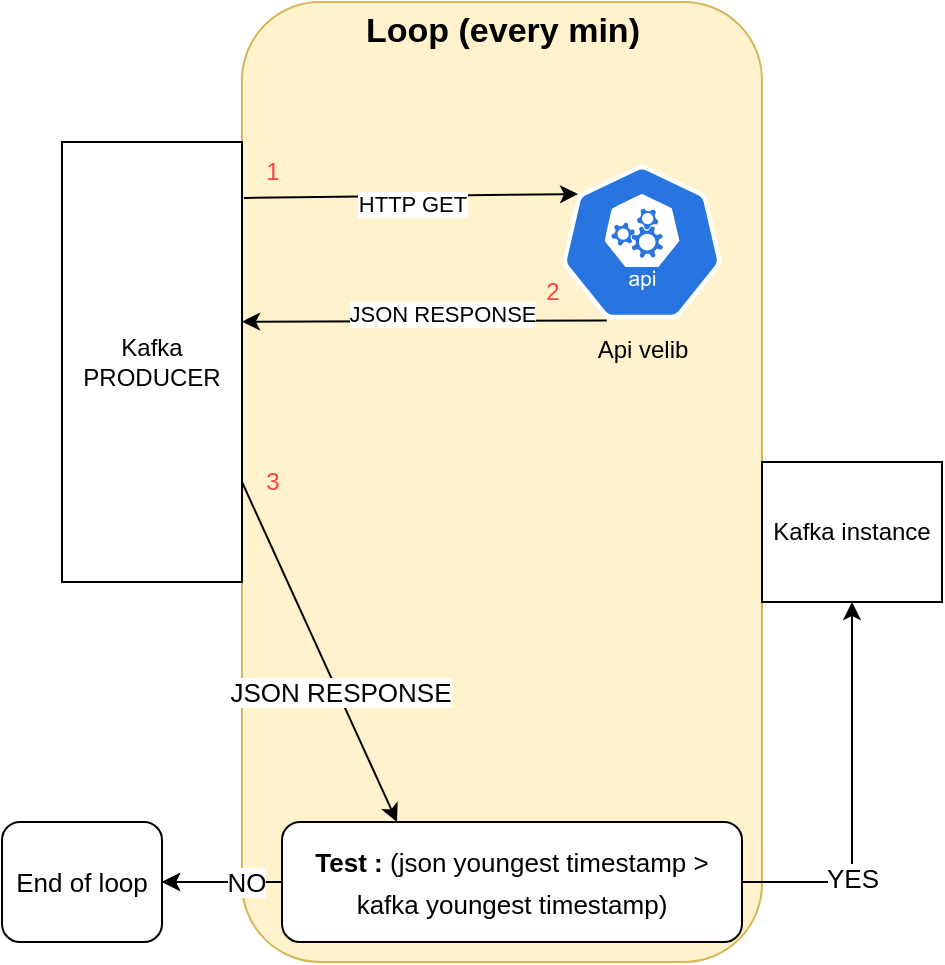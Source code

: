<mxfile version="20.8.13" type="github"><diagram name="Page-1" id="VbNA3riyBiIgsSvw0oge"><mxGraphModel dx="1026" dy="696" grid="1" gridSize="10" guides="1" tooltips="1" connect="1" arrows="1" fold="1" page="1" pageScale="1" pageWidth="827" pageHeight="1169" math="0" shadow="0"><root><mxCell id="0"/><mxCell id="1" parent="0"/><mxCell id="0prQu3RbLBqm5UqYHzIN-27" value="" style="group" vertex="1" connectable="0" parent="1"><mxGeometry x="140" y="140" width="260" height="480" as="geometry"/></mxCell><mxCell id="0prQu3RbLBqm5UqYHzIN-25" value="" style="rounded=1;whiteSpace=wrap;html=1;fillColor=#fff2cc;strokeColor=#d6b656;" vertex="1" parent="0prQu3RbLBqm5UqYHzIN-27"><mxGeometry width="260" height="480" as="geometry"/></mxCell><mxCell id="0prQu3RbLBqm5UqYHzIN-26" value="&lt;font style=&quot;font-size: 17px;&quot;&gt;&lt;b&gt;Loop (every min)&lt;/b&gt;&lt;/font&gt;" style="text;html=1;align=center;verticalAlign=middle;resizable=0;points=[];autosize=1;strokeColor=none;fillColor=none;fontColor=#000000;" vertex="1" parent="0prQu3RbLBqm5UqYHzIN-27"><mxGeometry x="50" width="160" height="30" as="geometry"/></mxCell><mxCell id="0prQu3RbLBqm5UqYHzIN-1" value="Api velib&lt;br&gt;" style="sketch=0;html=1;dashed=0;whitespace=wrap;fillColor=#2875E2;strokeColor=#ffffff;points=[[0.005,0.63,0],[0.1,0.2,0],[0.9,0.2,0],[0.5,0,0],[0.995,0.63,0],[0.72,0.99,0],[0.5,1,0],[0.28,0.99,0]];verticalLabelPosition=bottom;align=center;verticalAlign=top;shape=mxgraph.kubernetes.icon;prIcon=api" vertex="1" parent="0prQu3RbLBqm5UqYHzIN-27"><mxGeometry x="160" y="80" width="80" height="80" as="geometry"/></mxCell><mxCell id="0prQu3RbLBqm5UqYHzIN-20" value="" style="endArrow=classic;html=1;rounded=0;fontColor=#000000;entryX=0;entryY=0.333;entryDx=0;entryDy=0;exitX=0.28;exitY=0.99;exitDx=0;exitDy=0;exitPerimeter=0;entryPerimeter=0;" edge="1" parent="0prQu3RbLBqm5UqYHzIN-27" source="0prQu3RbLBqm5UqYHzIN-1" target="0prQu3RbLBqm5UqYHzIN-25"><mxGeometry width="50" height="50" relative="1" as="geometry"><mxPoint x="250" y="330" as="sourcePoint"/><mxPoint x="10" y="180" as="targetPoint"/></mxGeometry></mxCell><mxCell id="0prQu3RbLBqm5UqYHzIN-21" value="JSON RESPONSE" style="edgeLabel;html=1;align=center;verticalAlign=middle;resizable=0;points=[];fontColor=#000000;" vertex="1" connectable="0" parent="0prQu3RbLBqm5UqYHzIN-20"><mxGeometry x="-0.091" y="-4" relative="1" as="geometry"><mxPoint as="offset"/></mxGeometry></mxCell><mxCell id="0prQu3RbLBqm5UqYHzIN-11" value="&lt;font color=&quot;#ff4040&quot;&gt;1&lt;/font&gt;" style="text;html=1;align=center;verticalAlign=middle;resizable=0;points=[];autosize=1;strokeColor=none;fillColor=none;" vertex="1" parent="0prQu3RbLBqm5UqYHzIN-27"><mxGeometry y="70" width="30" height="30" as="geometry"/></mxCell><mxCell id="0prQu3RbLBqm5UqYHzIN-22" value="&lt;font color=&quot;#ff4040&quot;&gt;2&lt;/font&gt;" style="text;html=1;align=center;verticalAlign=middle;resizable=0;points=[];autosize=1;strokeColor=none;fillColor=none;" vertex="1" parent="0prQu3RbLBqm5UqYHzIN-27"><mxGeometry x="140" y="130" width="30" height="30" as="geometry"/></mxCell><mxCell id="0prQu3RbLBqm5UqYHzIN-23" value="&lt;font color=&quot;#ff4040&quot;&gt;3&lt;/font&gt;" style="text;html=1;align=center;verticalAlign=middle;resizable=0;points=[];autosize=1;strokeColor=none;fillColor=none;" vertex="1" parent="0prQu3RbLBqm5UqYHzIN-27"><mxGeometry y="225" width="30" height="30" as="geometry"/></mxCell><mxCell id="0prQu3RbLBqm5UqYHzIN-4" value="" style="endArrow=classic;html=1;rounded=0;entryX=0.1;entryY=0.2;entryDx=0;entryDy=0;entryPerimeter=0;exitX=1.011;exitY=0.127;exitDx=0;exitDy=0;exitPerimeter=0;" edge="1" parent="1" source="0prQu3RbLBqm5UqYHzIN-18" target="0prQu3RbLBqm5UqYHzIN-1"><mxGeometry width="50" height="50" relative="1" as="geometry"><mxPoint x="180" y="200" as="sourcePoint"/><mxPoint x="290" y="284" as="targetPoint"/></mxGeometry></mxCell><mxCell id="0prQu3RbLBqm5UqYHzIN-5" value="HTTP GET" style="edgeLabel;html=1;align=center;verticalAlign=middle;resizable=0;points=[];" vertex="1" connectable="0" parent="0prQu3RbLBqm5UqYHzIN-4"><mxGeometry x="0.006" y="-4" relative="1" as="geometry"><mxPoint as="offset"/></mxGeometry></mxCell><mxCell id="0prQu3RbLBqm5UqYHzIN-6" value="Kafka instance" style="whiteSpace=wrap;html=1;" vertex="1" parent="1"><mxGeometry x="400" y="370" width="90" height="70" as="geometry"/></mxCell><mxCell id="0prQu3RbLBqm5UqYHzIN-18" value="Kafka PRODUCER" style="whiteSpace=wrap;html=1;fontColor=#000000;" vertex="1" parent="1"><mxGeometry x="50" y="210" width="90" height="220" as="geometry"/></mxCell><mxCell id="0prQu3RbLBqm5UqYHzIN-28" value="" style="endArrow=classic;html=1;rounded=0;fontSize=17;fontColor=#000000;entryX=0.25;entryY=0;entryDx=0;entryDy=0;exitX=0;exitY=0.5;exitDx=0;exitDy=0;" edge="1" parent="1" source="0prQu3RbLBqm5UqYHzIN-25" target="0prQu3RbLBqm5UqYHzIN-30"><mxGeometry width="50" height="50" relative="1" as="geometry"><mxPoint x="220" y="380" as="sourcePoint"/><mxPoint x="220" y="470" as="targetPoint"/></mxGeometry></mxCell><mxCell id="0prQu3RbLBqm5UqYHzIN-34" value="JSON RESPONSE" style="edgeLabel;html=1;align=center;verticalAlign=middle;resizable=0;points=[];fontSize=13;fontColor=#000000;" vertex="1" connectable="0" parent="0prQu3RbLBqm5UqYHzIN-28"><mxGeometry x="0.242" y="1" relative="1" as="geometry"><mxPoint as="offset"/></mxGeometry></mxCell><mxCell id="0prQu3RbLBqm5UqYHzIN-31" style="edgeStyle=orthogonalEdgeStyle;rounded=0;orthogonalLoop=1;jettySize=auto;html=1;entryX=0.5;entryY=1;entryDx=0;entryDy=0;fontSize=13;fontColor=#000000;" edge="1" parent="1" source="0prQu3RbLBqm5UqYHzIN-30" target="0prQu3RbLBqm5UqYHzIN-6"><mxGeometry relative="1" as="geometry"/></mxCell><mxCell id="0prQu3RbLBqm5UqYHzIN-32" value="YES" style="edgeLabel;html=1;align=center;verticalAlign=middle;resizable=0;points=[];fontSize=13;fontColor=#000000;" vertex="1" connectable="0" parent="0prQu3RbLBqm5UqYHzIN-31"><mxGeometry x="-0.414" relative="1" as="geometry"><mxPoint as="offset"/></mxGeometry></mxCell><mxCell id="0prQu3RbLBqm5UqYHzIN-38" style="edgeStyle=orthogonalEdgeStyle;rounded=0;orthogonalLoop=1;jettySize=auto;html=1;exitX=0;exitY=0.5;exitDx=0;exitDy=0;fontSize=13;fontColor=#000000;" edge="1" parent="1" source="0prQu3RbLBqm5UqYHzIN-30"><mxGeometry relative="1" as="geometry"><mxPoint x="100" y="580" as="targetPoint"/></mxGeometry></mxCell><mxCell id="0prQu3RbLBqm5UqYHzIN-41" style="edgeStyle=orthogonalEdgeStyle;rounded=0;orthogonalLoop=1;jettySize=auto;html=1;entryX=1;entryY=0.5;entryDx=0;entryDy=0;fontSize=13;fontColor=#000000;" edge="1" parent="1" source="0prQu3RbLBqm5UqYHzIN-30" target="0prQu3RbLBqm5UqYHzIN-37"><mxGeometry relative="1" as="geometry"/></mxCell><mxCell id="0prQu3RbLBqm5UqYHzIN-42" value="NO" style="edgeLabel;html=1;align=center;verticalAlign=middle;resizable=0;points=[];fontSize=13;fontColor=#000000;" vertex="1" connectable="0" parent="0prQu3RbLBqm5UqYHzIN-41"><mxGeometry x="-0.4" relative="1" as="geometry"><mxPoint as="offset"/></mxGeometry></mxCell><mxCell id="0prQu3RbLBqm5UqYHzIN-30" value="&lt;font style=&quot;font-size: 13px;&quot;&gt;&lt;b&gt;Test : &lt;/b&gt;(json youngest timestamp &amp;gt; kafka youngest timestamp)&lt;/font&gt;" style="rounded=1;whiteSpace=wrap;html=1;fontSize=17;fontColor=#000000;" vertex="1" parent="1"><mxGeometry x="160" y="550" width="230" height="60" as="geometry"/></mxCell><mxCell id="0prQu3RbLBqm5UqYHzIN-37" value="End of loop" style="rounded=1;whiteSpace=wrap;html=1;fontSize=13;fontColor=#000000;" vertex="1" parent="1"><mxGeometry x="20" y="550" width="80" height="60" as="geometry"/></mxCell></root></mxGraphModel></diagram></mxfile>